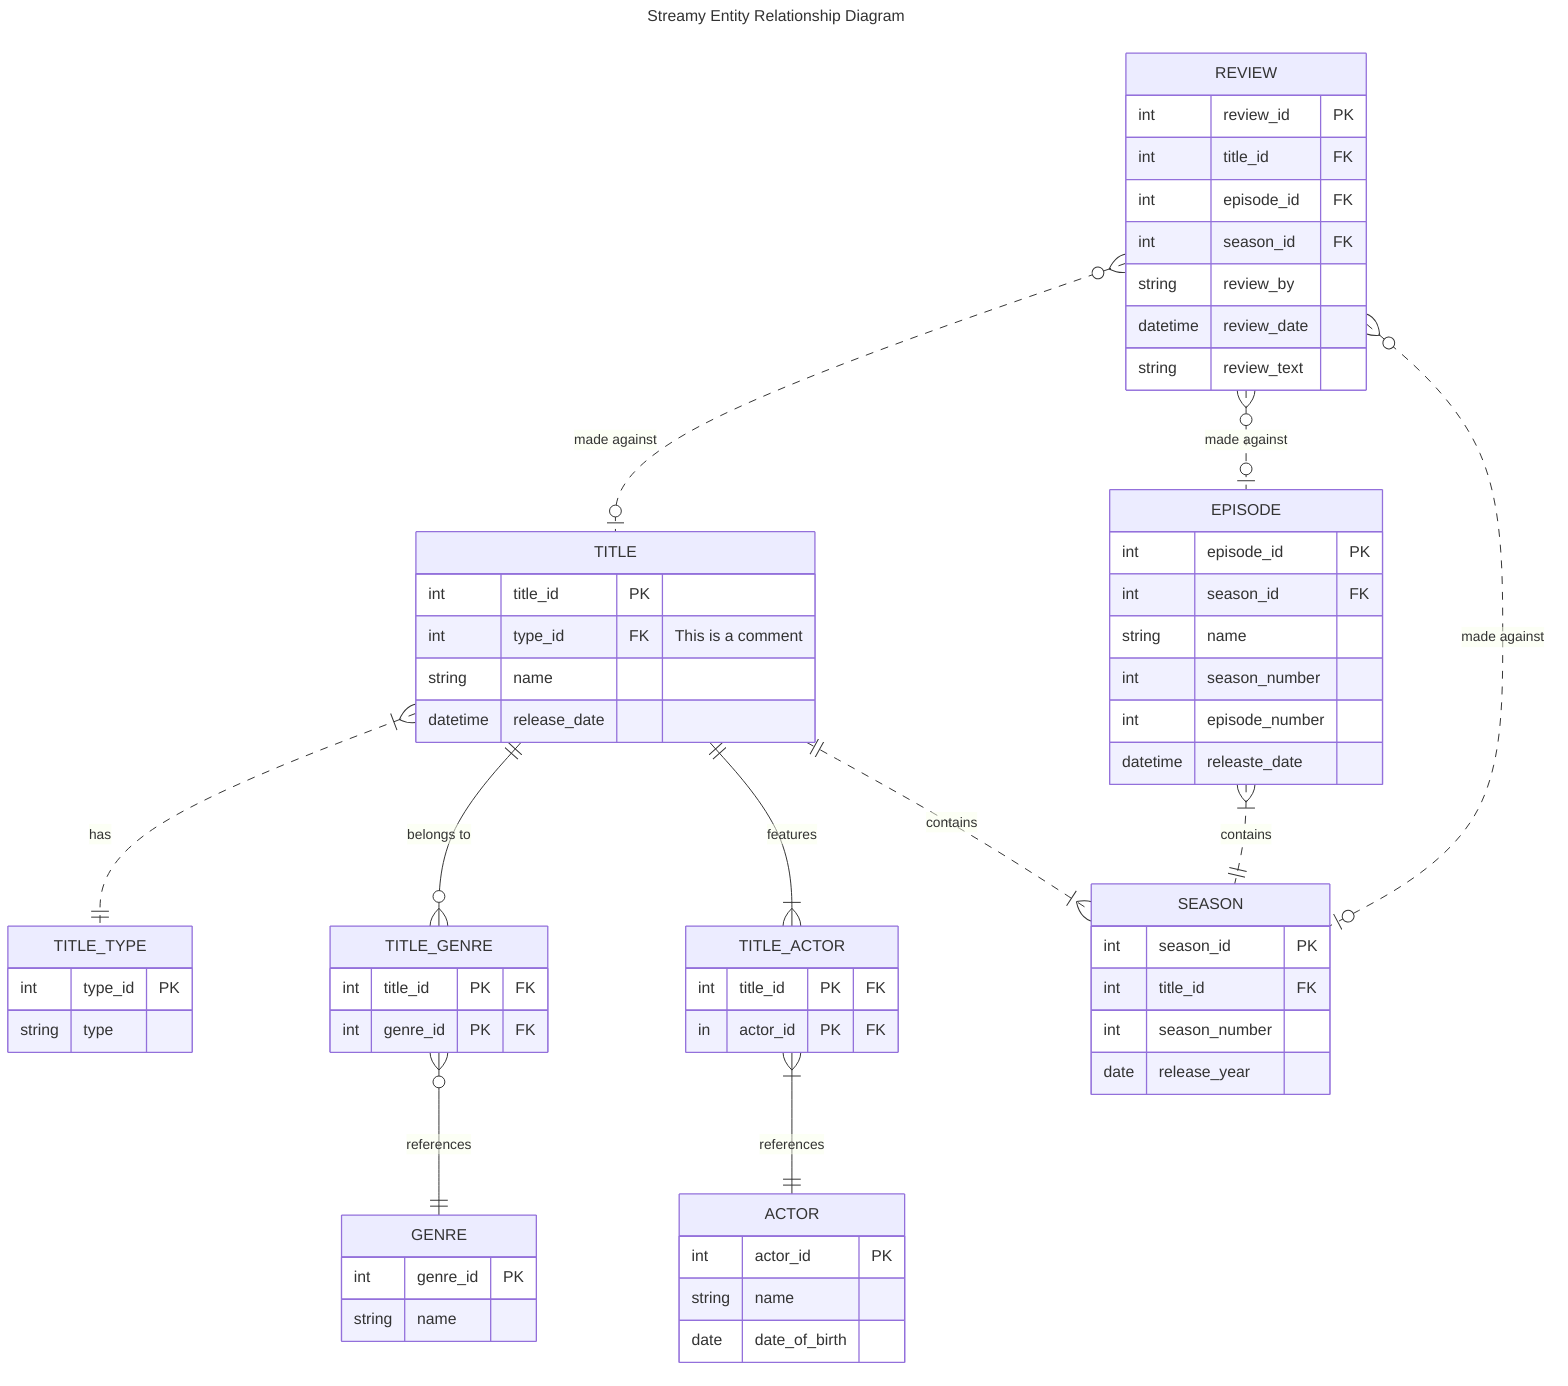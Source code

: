 ---
title: Streamy Entity Relationship Diagram
---

erDiagram
%%    For keys that are both primary & foreign keys,
%%    we need to use a comment to specify this.
    TITLE {
        int title_id PK
        int type_id FK "This is a comment"
        string name
        datetime release_date
    }
    TITLE_TYPE {
        int type_id PK
        string type
    }
    ACTOR {
        int actor_id PK
        string name
        date date_of_birth
    }
    TITLE_ACTOR {
        int title_id PK "FK"
        in actor_id PK "FK"
    }
    GENRE {
        int genre_id PK
        string name
    }
    TITLE_GENRE {
        int title_id PK "FK"
        int genre_id PK "FK"
    }
    EPISODE {
        int episode_id PK
        int season_id FK
        string name
        int season_number
        int episode_number
        datetime releaste_date
    }
    SEASON {
        int season_id PK
        int title_id FK
        int season_number
        date release_year
    }
    REVIEW {
        int review_id PK
        int title_id FK
        int episode_id FK
        int season_id FK
        string review_by
        datetime review_date
        string review_text
    }
%%    Relationships format: `ENTITY_NAME_1 CARDINALITY--CARDINALITY ENTITY_NAME_2:
%%    4 Cardinality types:
%%    || - exactly one
%%    }| - one-to-many
%%    o{ - zero-to-many
%%    o| - zero-or-one
%%    For non-identifying relationship(parent entity's primary key is not
%%    in the child entity's primary key), use `..`.
    TITLE }|..|| TITLE_TYPE: has
    TITLE ||--o{ TITLE_GENRE: "belongs to"
    TITLE ||--|{ TITLE_ACTOR: features
    TITLE ||..|{ SEASON: contains

    TITLE_GENRE }o--|| GENRE: references

    TITLE_ACTOR }|--|| ACTOR: references

    EPISODE }|..|| SEASON: contains

    REVIEW }o..o| TITLE: "made against"
    REVIEW }o..o| EPISODE: "made against"
    REVIEW }o..o| SEASON: "made against"